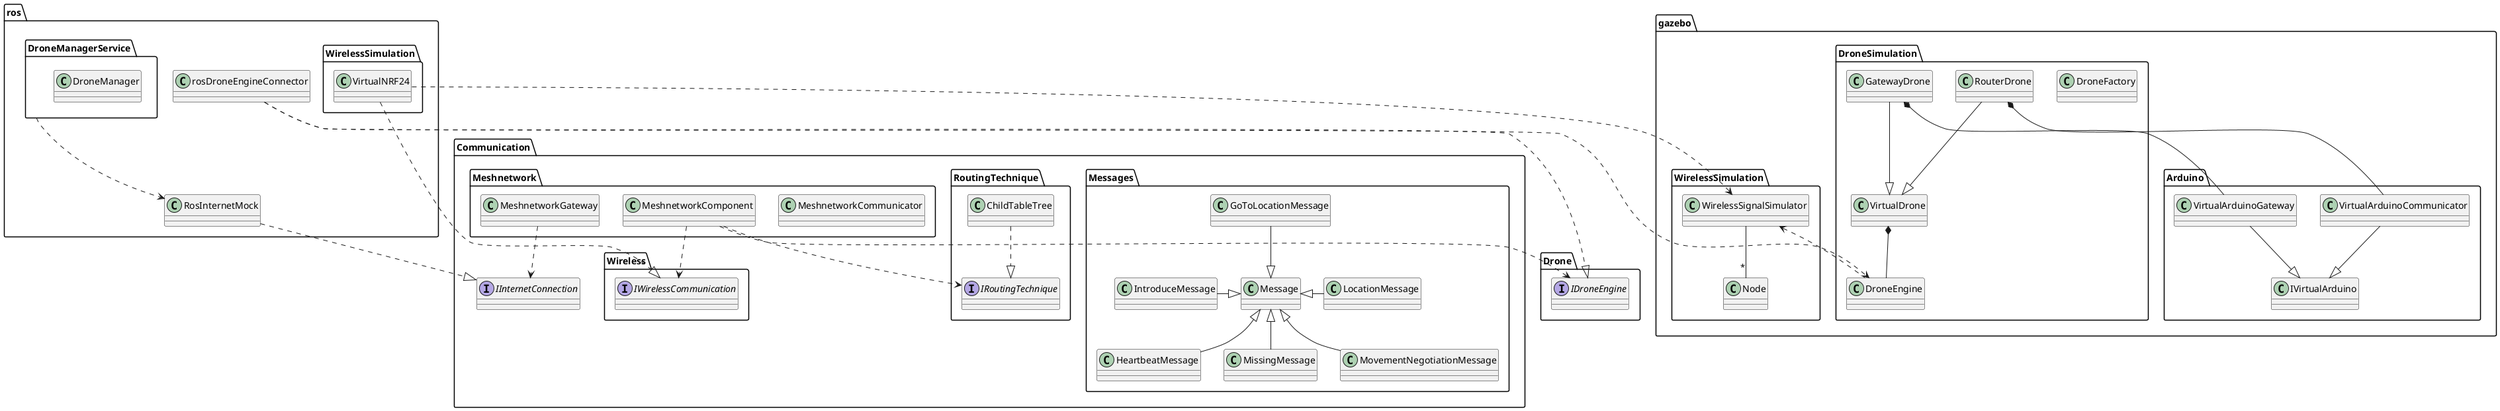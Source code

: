 @startuml

namespace Communication{
    interface IInternetConnection
    namespace Meshnetwork{
        class MeshnetworkCommunicator
        class MeshnetworkComponent
        class MeshnetworkGateway
    }
    namespace Messages{
        class  	Message
        class  	GoToLocationMessage
        class  	HeartbeatMessage
        class  	IntroduceMessage
        class  	LocationMessage
        class  	MissingMessage
        class  	MovementNegotiationMessage

     Message <|-up- GoToLocationMessage
     Message <|-down- MovementNegotiationMessage
     Message <|-left- IntroduceMessage
     Message <|-right- LocationMessage
     Message <|-- HeartbeatMessage
     Message <|-- MissingMessage
         
    }
    namespace RoutingTechnique{
        interface IRoutingTechnique
        class ChildTableTree
        ChildTableTree ..|> IRoutingTechnique
    }
    namespace Wireless{
        interface IWirelessCommunication
    }        
}
namespace Drone{
    interface IDroneEngine
}
namespace gazebo{
    namespace Arduino{
        class  	IVirtualArduino
        class  	VirtualArduinoCommunicator
        class  	VirtualArduinoGateway

        VirtualArduinoCommunicator --|> IVirtualArduino
        VirtualArduinoGateway --|> IVirtualArduino

    }
    namespace DroneSimulation{
        class  	DroneEngine
        class  	DroneFactory
        class  	GatewayDrone
        class  	RouterDrone
        class  	VirtualDrone

        GatewayDrone --|> VirtualDrone
        RouterDrone --|> VirtualDrone

        VirtualDrone *-- DroneEngine


    }
    namespace WirelessSimulation{
        class  	Node
        class  	WirelessSignalSimulator

        WirelessSignalSimulator -- "*" Node
    }
}

namespace ros{
    namespace DroneManagerService{
        class DroneManager
    }
    namespace WirelessSimulation{
        class  	VirtualNRF24
    }
    class  	rosDroneEngineConnector
    class  	RosInternetMock
}

Communication.Meshnetwork.MeshnetworkGateway ..> Communication.IInternetConnection 
Communication.Meshnetwork.MeshnetworkComponent ..> Communication.Wireless.IWirelessCommunication 
Communication.Meshnetwork.MeshnetworkComponent ..> Drone.IDroneEngine
Communication.Meshnetwork.MeshnetworkComponent ..> Communication.RoutingTechnique.IRoutingTechnique
ros.WirelessSimulation.VirtualNRF24 ..|> Communication.Wireless.IWirelessCommunication
ros.WirelessSimulation.VirtualNRF24 ..> gazebo.WirelessSimulation.WirelessSignalSimulator
gazebo.WirelessSimulation.WirelessSignalSimulator <.. gazebo.DroneSimulation.DroneEngine
ros.RosInternetMock ..|> Communication.IInternetConnection
ros.rosDroneEngineConnector ..|> Drone.IDroneEngine
ros.rosDroneEngineConnector ..> gazebo.DroneSimulation.DroneEngine

gazebo.DroneSimulation.GatewayDrone *-- gazebo.Arduino.VirtualArduinoGateway
gazebo.DroneSimulation.RouterDrone *-- gazebo.Arduino.VirtualArduinoCommunicator
ros.DroneManagerService ..> ros.RosInternetMock


@enduml
